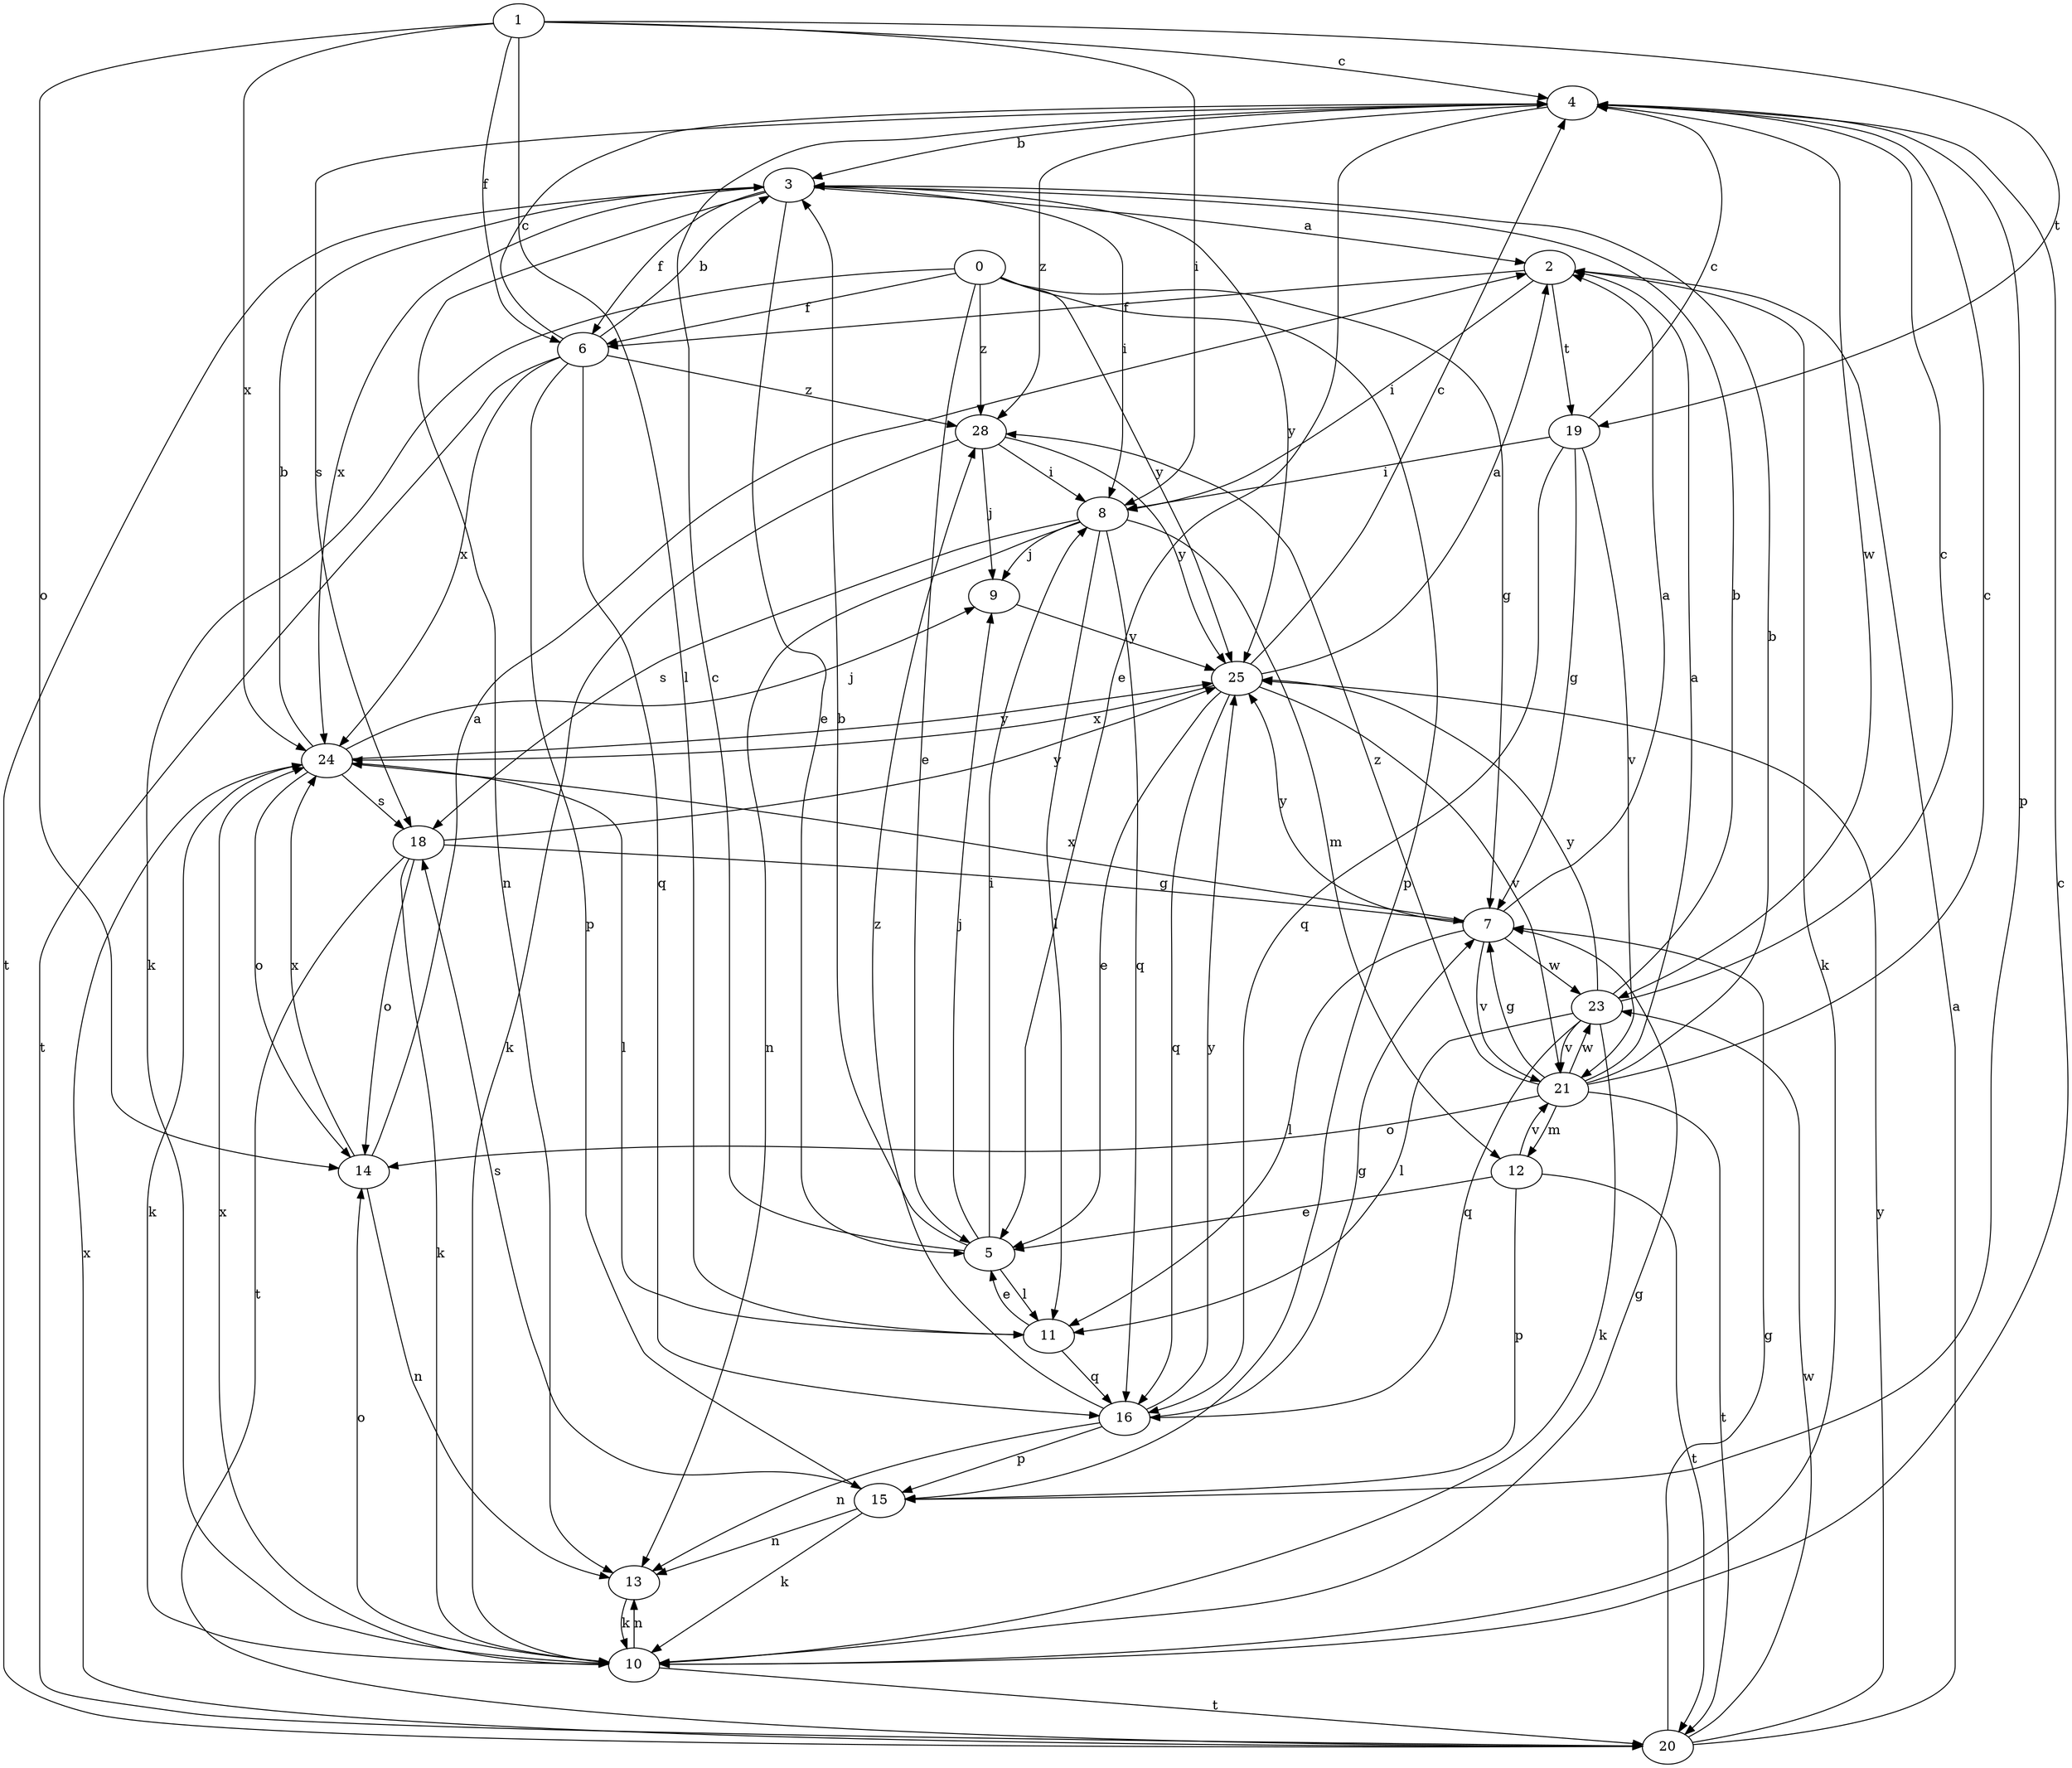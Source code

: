 strict digraph  {
1;
2;
3;
4;
5;
6;
7;
8;
9;
10;
11;
12;
13;
14;
0;
15;
16;
18;
19;
20;
21;
23;
24;
25;
28;
1 -> 4  [label=c];
1 -> 6  [label=f];
1 -> 8  [label=i];
1 -> 11  [label=l];
1 -> 14  [label=o];
1 -> 19  [label=t];
1 -> 24  [label=x];
2 -> 6  [label=f];
2 -> 8  [label=i];
2 -> 10  [label=k];
2 -> 19  [label=t];
3 -> 2  [label=a];
3 -> 5  [label=e];
3 -> 6  [label=f];
3 -> 8  [label=i];
3 -> 13  [label=n];
3 -> 20  [label=t];
3 -> 24  [label=x];
3 -> 25  [label=y];
4 -> 3  [label=b];
4 -> 5  [label=e];
4 -> 15  [label=p];
4 -> 18  [label=s];
4 -> 23  [label=w];
4 -> 28  [label=z];
5 -> 3  [label=b];
5 -> 4  [label=c];
5 -> 8  [label=i];
5 -> 9  [label=j];
5 -> 11  [label=l];
6 -> 3  [label=b];
6 -> 4  [label=c];
6 -> 15  [label=p];
6 -> 16  [label=q];
6 -> 20  [label=t];
6 -> 24  [label=x];
6 -> 28  [label=z];
7 -> 2  [label=a];
7 -> 11  [label=l];
7 -> 21  [label=v];
7 -> 23  [label=w];
7 -> 24  [label=x];
7 -> 25  [label=y];
8 -> 9  [label=j];
8 -> 11  [label=l];
8 -> 12  [label=m];
8 -> 13  [label=n];
8 -> 16  [label=q];
8 -> 18  [label=s];
9 -> 25  [label=y];
10 -> 4  [label=c];
10 -> 7  [label=g];
10 -> 13  [label=n];
10 -> 14  [label=o];
10 -> 20  [label=t];
10 -> 24  [label=x];
11 -> 5  [label=e];
11 -> 16  [label=q];
12 -> 5  [label=e];
12 -> 15  [label=p];
12 -> 20  [label=t];
12 -> 21  [label=v];
13 -> 10  [label=k];
14 -> 2  [label=a];
14 -> 13  [label=n];
14 -> 24  [label=x];
0 -> 5  [label=e];
0 -> 6  [label=f];
0 -> 7  [label=g];
0 -> 10  [label=k];
0 -> 15  [label=p];
0 -> 25  [label=y];
0 -> 28  [label=z];
15 -> 10  [label=k];
15 -> 13  [label=n];
15 -> 18  [label=s];
16 -> 7  [label=g];
16 -> 13  [label=n];
16 -> 15  [label=p];
16 -> 25  [label=y];
16 -> 28  [label=z];
18 -> 7  [label=g];
18 -> 10  [label=k];
18 -> 14  [label=o];
18 -> 20  [label=t];
18 -> 25  [label=y];
19 -> 4  [label=c];
19 -> 7  [label=g];
19 -> 8  [label=i];
19 -> 16  [label=q];
19 -> 21  [label=v];
20 -> 2  [label=a];
20 -> 7  [label=g];
20 -> 23  [label=w];
20 -> 24  [label=x];
20 -> 25  [label=y];
21 -> 2  [label=a];
21 -> 3  [label=b];
21 -> 4  [label=c];
21 -> 7  [label=g];
21 -> 12  [label=m];
21 -> 14  [label=o];
21 -> 20  [label=t];
21 -> 23  [label=w];
21 -> 28  [label=z];
23 -> 3  [label=b];
23 -> 4  [label=c];
23 -> 10  [label=k];
23 -> 11  [label=l];
23 -> 16  [label=q];
23 -> 21  [label=v];
23 -> 25  [label=y];
24 -> 3  [label=b];
24 -> 9  [label=j];
24 -> 10  [label=k];
24 -> 11  [label=l];
24 -> 14  [label=o];
24 -> 18  [label=s];
24 -> 25  [label=y];
25 -> 2  [label=a];
25 -> 4  [label=c];
25 -> 5  [label=e];
25 -> 16  [label=q];
25 -> 21  [label=v];
25 -> 24  [label=x];
28 -> 8  [label=i];
28 -> 9  [label=j];
28 -> 10  [label=k];
28 -> 25  [label=y];
}
